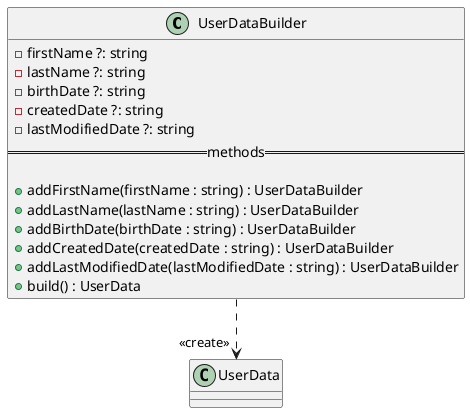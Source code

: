 @startuml UserDataBuilder Diagram
class UserDataBuilder {
  - firstName ?: string
  - lastName ?: string
  - birthDate ?: string
  - createdDate ?: string
  - lastModifiedDate ?: string
  ==methods==

  + addFirstName(firstName : string) : UserDataBuilder
  + addLastName(lastName : string) : UserDataBuilder
  + addBirthDate(birthDate : string) : UserDataBuilder
  + addCreatedDate(createdDate : string) : UserDataBuilder
  + addLastModifiedDate(lastModifiedDate : string) : UserDataBuilder
  + build() : UserData
}

UserDataBuilder ..> "<<create>>" UserData
@enduml
